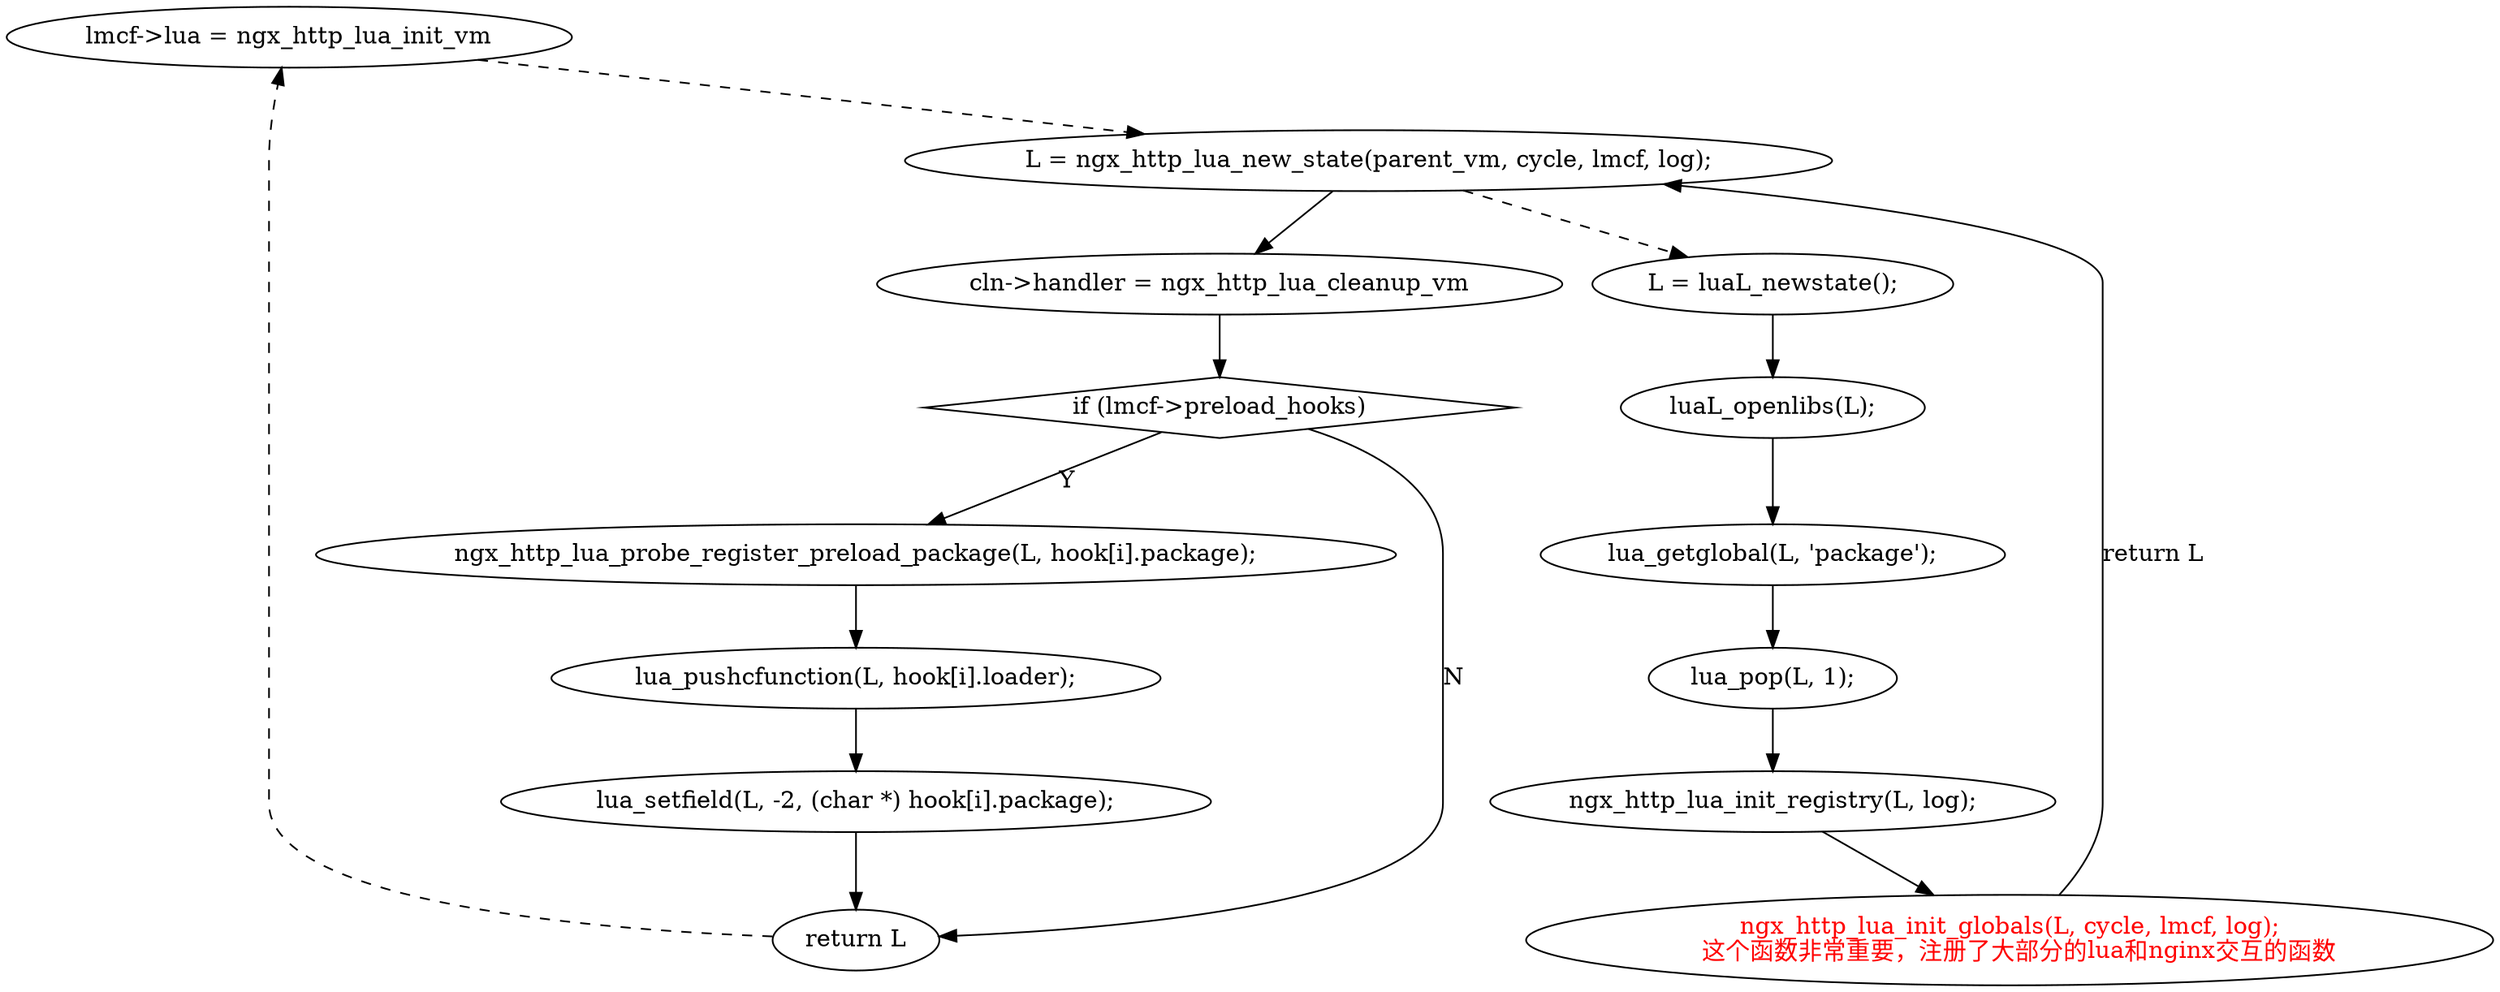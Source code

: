 digraph {
    "lmcf->lua = ngx_http_lua_init_vm"-> "L = ngx_http_lua_new_state(parent_vm, cycle, lmcf, log);"[style=dashed];
    "L = ngx_http_lua_new_state(parent_vm, cycle, lmcf, log);"->"L = luaL_newstate();"[style=dashed];
    "L = ngx_http_lua_new_state(parent_vm, cycle, lmcf, log);"->"cln->handler = ngx_http_lua_cleanup_vm";
    "cln->handler = ngx_http_lua_cleanup_vm"->"if (lmcf->preload_hooks)";
    "if (lmcf->preload_hooks)"->"ngx_http_lua_probe_register_preload_package(L, hook[i].package);"[label=Y];
    "ngx_http_lua_probe_register_preload_package(L, hook[i].package);"->"lua_pushcfunction(L, hook[i].loader);";
    "lua_pushcfunction(L, hook[i].loader);"->"lua_setfield(L, -2, (char *) hook[i].package);"
    "lua_setfield(L, -2, (char *) hook[i].package);"->"return L";
    "if (lmcf->preload_hooks)"[shape=diamond];
    "if (lmcf->preload_hooks)"->"return L"[label=N];
    "return L"->"lmcf->lua = ngx_http_lua_init_vm"[style=dashed];

    "L = luaL_newstate();"->"luaL_openlibs(L);";
    "luaL_openlibs(L);"->"lua_getglobal(L, 'package');";
    "lua_getglobal(L, 'package');"->"lua_pop(L, 1);";
    "lua_pop(L, 1);"->"ngx_http_lua_init_registry(L, log);";

    "ngx_http_lua_init_globals(L, cycle, lmcf, log);
    这个函数非常重要，注册了大部分的lua和nginx交互的函数"[fontcolor=red];

    "ngx_http_lua_init_registry(L, log);"->"ngx_http_lua_init_globals(L, cycle, lmcf, log);
    这个函数非常重要，注册了大部分的lua和nginx交互的函数";
    "ngx_http_lua_init_globals(L, cycle, lmcf, log);
    这个函数非常重要，注册了大部分的lua和nginx交互的函数"->"L = ngx_http_lua_new_state(parent_vm, cycle, lmcf, log);"[label="return L"];
}

